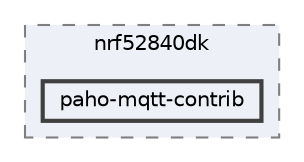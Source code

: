 digraph "/home/mj/Desktop/IoT-Chat-Digitalization/TextYourIoTDevice/bin/nrf52840dk/paho-mqtt-contrib"
{
 // LATEX_PDF_SIZE
  bgcolor="transparent";
  edge [fontname=Helvetica,fontsize=10,labelfontname=Helvetica,labelfontsize=10];
  node [fontname=Helvetica,fontsize=10,shape=box,height=0.2,width=0.4];
  compound=true
  subgraph clusterdir_0c725116918d2e080617d882693859a8 {
    graph [ bgcolor="#edf0f7", pencolor="grey50", label="nrf52840dk", fontname=Helvetica,fontsize=10 style="filled,dashed", URL="dir_0c725116918d2e080617d882693859a8.html",tooltip=""]
  dir_8de8b7d7185b44f1022f9b7afbf406e0 [label="paho-mqtt-contrib", fillcolor="#edf0f7", color="grey25", style="filled,bold", URL="dir_8de8b7d7185b44f1022f9b7afbf406e0.html",tooltip=""];
  }
}

